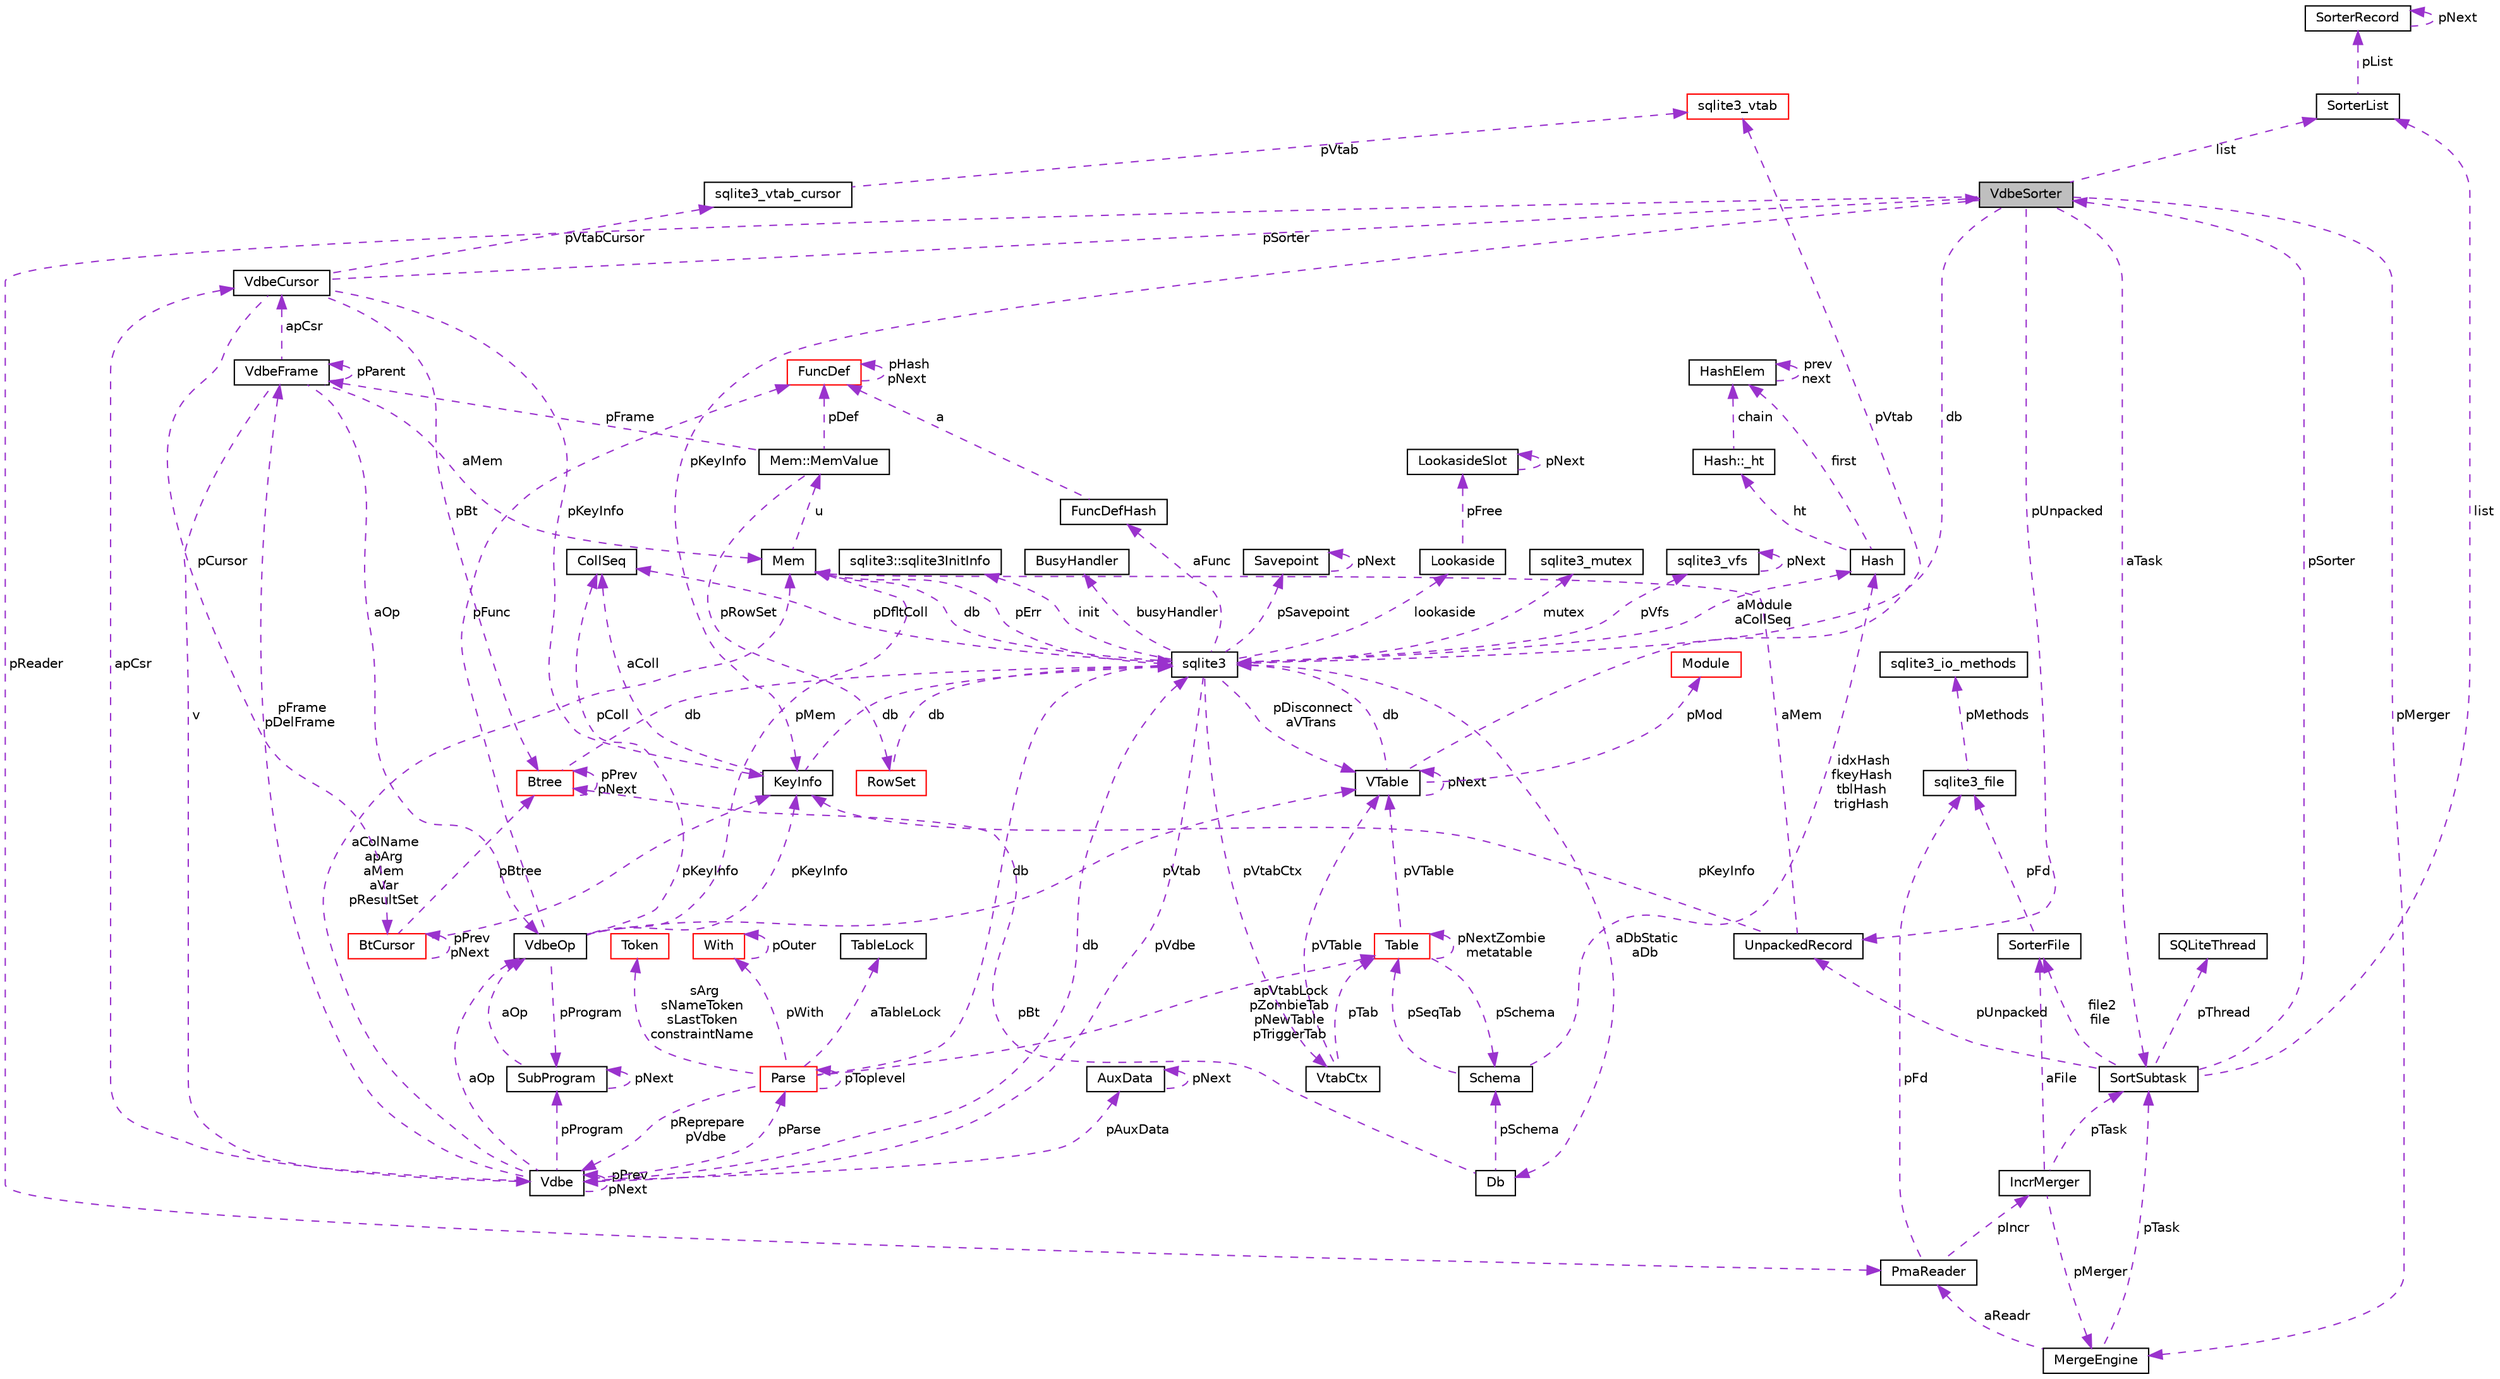 digraph "VdbeSorter"
{
  edge [fontname="Helvetica",fontsize="10",labelfontname="Helvetica",labelfontsize="10"];
  node [fontname="Helvetica",fontsize="10",shape=record];
  Node1 [label="VdbeSorter",height=0.2,width=0.4,color="black", fillcolor="grey75", style="filled", fontcolor="black"];
  Node2 -> Node1 [dir="back",color="darkorchid3",fontsize="10",style="dashed",label=" list" ,fontname="Helvetica"];
  Node2 [label="SorterList",height=0.2,width=0.4,color="black", fillcolor="white", style="filled",URL="$struct_sorter_list.html"];
  Node3 -> Node2 [dir="back",color="darkorchid3",fontsize="10",style="dashed",label=" pList" ,fontname="Helvetica"];
  Node3 [label="SorterRecord",height=0.2,width=0.4,color="black", fillcolor="white", style="filled",URL="$struct_sorter_record.html"];
  Node3 -> Node3 [dir="back",color="darkorchid3",fontsize="10",style="dashed",label=" pNext" ,fontname="Helvetica"];
  Node4 -> Node1 [dir="back",color="darkorchid3",fontsize="10",style="dashed",label=" db" ,fontname="Helvetica"];
  Node4 [label="sqlite3",height=0.2,width=0.4,color="black", fillcolor="white", style="filled",URL="$structsqlite3.html"];
  Node5 -> Node4 [dir="back",color="darkorchid3",fontsize="10",style="dashed",label=" pErr" ,fontname="Helvetica"];
  Node5 [label="Mem",height=0.2,width=0.4,color="black", fillcolor="white", style="filled",URL="$struct_mem.html"];
  Node6 -> Node5 [dir="back",color="darkorchid3",fontsize="10",style="dashed",label=" u" ,fontname="Helvetica"];
  Node6 [label="Mem::MemValue",height=0.2,width=0.4,color="black", fillcolor="white", style="filled",URL="$union_mem_1_1_mem_value.html"];
  Node7 -> Node6 [dir="back",color="darkorchid3",fontsize="10",style="dashed",label=" pFrame" ,fontname="Helvetica"];
  Node7 [label="VdbeFrame",height=0.2,width=0.4,color="black", fillcolor="white", style="filled",URL="$struct_vdbe_frame.html"];
  Node5 -> Node7 [dir="back",color="darkorchid3",fontsize="10",style="dashed",label=" aMem" ,fontname="Helvetica"];
  Node8 -> Node7 [dir="back",color="darkorchid3",fontsize="10",style="dashed",label=" v" ,fontname="Helvetica"];
  Node8 [label="Vdbe",height=0.2,width=0.4,color="black", fillcolor="white", style="filled",URL="$struct_vdbe.html"];
  Node8 -> Node8 [dir="back",color="darkorchid3",fontsize="10",style="dashed",label=" pPrev\npNext" ,fontname="Helvetica"];
  Node5 -> Node8 [dir="back",color="darkorchid3",fontsize="10",style="dashed",label=" aColName\napArg\naMem\naVar\npResultSet" ,fontname="Helvetica"];
  Node4 -> Node8 [dir="back",color="darkorchid3",fontsize="10",style="dashed",label=" db" ,fontname="Helvetica"];
  Node7 -> Node8 [dir="back",color="darkorchid3",fontsize="10",style="dashed",label=" pFrame\npDelFrame" ,fontname="Helvetica"];
  Node9 -> Node8 [dir="back",color="darkorchid3",fontsize="10",style="dashed",label=" pAuxData" ,fontname="Helvetica"];
  Node9 [label="AuxData",height=0.2,width=0.4,color="black", fillcolor="white", style="filled",URL="$struct_aux_data.html"];
  Node9 -> Node9 [dir="back",color="darkorchid3",fontsize="10",style="dashed",label=" pNext" ,fontname="Helvetica"];
  Node10 -> Node8 [dir="back",color="darkorchid3",fontsize="10",style="dashed",label=" pProgram" ,fontname="Helvetica"];
  Node10 [label="SubProgram",height=0.2,width=0.4,color="black", fillcolor="white", style="filled",URL="$struct_sub_program.html"];
  Node10 -> Node10 [dir="back",color="darkorchid3",fontsize="10",style="dashed",label=" pNext" ,fontname="Helvetica"];
  Node11 -> Node10 [dir="back",color="darkorchid3",fontsize="10",style="dashed",label=" aOp" ,fontname="Helvetica"];
  Node11 [label="VdbeOp",height=0.2,width=0.4,color="black", fillcolor="white", style="filled",URL="$struct_vdbe_op.html"];
  Node5 -> Node11 [dir="back",color="darkorchid3",fontsize="10",style="dashed",label=" pMem" ,fontname="Helvetica"];
  Node12 -> Node11 [dir="back",color="darkorchid3",fontsize="10",style="dashed",label=" pColl" ,fontname="Helvetica"];
  Node12 [label="CollSeq",height=0.2,width=0.4,color="black", fillcolor="white", style="filled",URL="$struct_coll_seq.html"];
  Node13 -> Node11 [dir="back",color="darkorchid3",fontsize="10",style="dashed",label=" pVtab" ,fontname="Helvetica"];
  Node13 [label="VTable",height=0.2,width=0.4,color="black", fillcolor="white", style="filled",URL="$struct_v_table.html"];
  Node4 -> Node13 [dir="back",color="darkorchid3",fontsize="10",style="dashed",label=" db" ,fontname="Helvetica"];
  Node13 -> Node13 [dir="back",color="darkorchid3",fontsize="10",style="dashed",label=" pNext" ,fontname="Helvetica"];
  Node14 -> Node13 [dir="back",color="darkorchid3",fontsize="10",style="dashed",label=" pMod" ,fontname="Helvetica"];
  Node14 [label="Module",height=0.2,width=0.4,color="red", fillcolor="white", style="filled",URL="$struct_module.html"];
  Node15 -> Node13 [dir="back",color="darkorchid3",fontsize="10",style="dashed",label=" pVtab" ,fontname="Helvetica"];
  Node15 [label="sqlite3_vtab",height=0.2,width=0.4,color="red", fillcolor="white", style="filled",URL="$structsqlite3__vtab.html"];
  Node10 -> Node11 [dir="back",color="darkorchid3",fontsize="10",style="dashed",label=" pProgram" ,fontname="Helvetica"];
  Node16 -> Node11 [dir="back",color="darkorchid3",fontsize="10",style="dashed",label=" pKeyInfo" ,fontname="Helvetica"];
  Node16 [label="KeyInfo",height=0.2,width=0.4,color="black", fillcolor="white", style="filled",URL="$struct_key_info.html"];
  Node4 -> Node16 [dir="back",color="darkorchid3",fontsize="10",style="dashed",label=" db" ,fontname="Helvetica"];
  Node12 -> Node16 [dir="back",color="darkorchid3",fontsize="10",style="dashed",label=" aColl" ,fontname="Helvetica"];
  Node17 -> Node11 [dir="back",color="darkorchid3",fontsize="10",style="dashed",label=" pFunc" ,fontname="Helvetica"];
  Node17 [label="FuncDef",height=0.2,width=0.4,color="red", fillcolor="white", style="filled",URL="$struct_func_def.html"];
  Node17 -> Node17 [dir="back",color="darkorchid3",fontsize="10",style="dashed",label=" pHash\npNext" ,fontname="Helvetica"];
  Node18 -> Node8 [dir="back",color="darkorchid3",fontsize="10",style="dashed",label=" apCsr" ,fontname="Helvetica"];
  Node18 [label="VdbeCursor",height=0.2,width=0.4,color="black", fillcolor="white", style="filled",URL="$struct_vdbe_cursor.html"];
  Node19 -> Node18 [dir="back",color="darkorchid3",fontsize="10",style="dashed",label=" pCursor" ,fontname="Helvetica"];
  Node19 [label="BtCursor",height=0.2,width=0.4,color="red", fillcolor="white", style="filled",URL="$struct_bt_cursor.html"];
  Node19 -> Node19 [dir="back",color="darkorchid3",fontsize="10",style="dashed",label=" pPrev\npNext" ,fontname="Helvetica"];
  Node16 -> Node19 [dir="back",color="darkorchid3",fontsize="10",style="dashed",label=" pKeyInfo" ,fontname="Helvetica"];
  Node20 -> Node19 [dir="back",color="darkorchid3",fontsize="10",style="dashed",label=" pBtree" ,fontname="Helvetica"];
  Node20 [label="Btree",height=0.2,width=0.4,color="red", fillcolor="white", style="filled",URL="$struct_btree.html"];
  Node4 -> Node20 [dir="back",color="darkorchid3",fontsize="10",style="dashed",label=" db" ,fontname="Helvetica"];
  Node20 -> Node20 [dir="back",color="darkorchid3",fontsize="10",style="dashed",label=" pPrev\npNext" ,fontname="Helvetica"];
  Node21 -> Node18 [dir="back",color="darkorchid3",fontsize="10",style="dashed",label=" pVtabCursor" ,fontname="Helvetica"];
  Node21 [label="sqlite3_vtab_cursor",height=0.2,width=0.4,color="black", fillcolor="white", style="filled",URL="$structsqlite3__vtab__cursor.html"];
  Node15 -> Node21 [dir="back",color="darkorchid3",fontsize="10",style="dashed",label=" pVtab" ,fontname="Helvetica"];
  Node1 -> Node18 [dir="back",color="darkorchid3",fontsize="10",style="dashed",label=" pSorter" ,fontname="Helvetica"];
  Node16 -> Node18 [dir="back",color="darkorchid3",fontsize="10",style="dashed",label=" pKeyInfo" ,fontname="Helvetica"];
  Node20 -> Node18 [dir="back",color="darkorchid3",fontsize="10",style="dashed",label=" pBt" ,fontname="Helvetica"];
  Node22 -> Node8 [dir="back",color="darkorchid3",fontsize="10",style="dashed",label=" pParse" ,fontname="Helvetica"];
  Node22 [label="Parse",height=0.2,width=0.4,color="red", fillcolor="white", style="filled",URL="$struct_parse.html"];
  Node8 -> Node22 [dir="back",color="darkorchid3",fontsize="10",style="dashed",label=" pReprepare\npVdbe" ,fontname="Helvetica"];
  Node4 -> Node22 [dir="back",color="darkorchid3",fontsize="10",style="dashed",label=" db" ,fontname="Helvetica"];
  Node23 -> Node22 [dir="back",color="darkorchid3",fontsize="10",style="dashed",label=" aTableLock" ,fontname="Helvetica"];
  Node23 [label="TableLock",height=0.2,width=0.4,color="black", fillcolor="white", style="filled",URL="$struct_table_lock.html"];
  Node24 -> Node22 [dir="back",color="darkorchid3",fontsize="10",style="dashed",label=" sArg\nsNameToken\nsLastToken\nconstraintName" ,fontname="Helvetica"];
  Node24 [label="Token",height=0.2,width=0.4,color="red", fillcolor="white", style="filled",URL="$struct_token.html"];
  Node25 -> Node22 [dir="back",color="darkorchid3",fontsize="10",style="dashed",label=" pWith" ,fontname="Helvetica"];
  Node25 [label="With",height=0.2,width=0.4,color="red", fillcolor="white", style="filled",URL="$struct_with.html"];
  Node25 -> Node25 [dir="back",color="darkorchid3",fontsize="10",style="dashed",label=" pOuter" ,fontname="Helvetica"];
  Node26 -> Node22 [dir="back",color="darkorchid3",fontsize="10",style="dashed",label=" apVtabLock\npZombieTab\npNewTable\npTriggerTab" ,fontname="Helvetica"];
  Node26 [label="Table",height=0.2,width=0.4,color="red", fillcolor="white", style="filled",URL="$struct_table.html"];
  Node27 -> Node26 [dir="back",color="darkorchid3",fontsize="10",style="dashed",label=" pSchema" ,fontname="Helvetica"];
  Node27 [label="Schema",height=0.2,width=0.4,color="black", fillcolor="white", style="filled",URL="$struct_schema.html"];
  Node26 -> Node27 [dir="back",color="darkorchid3",fontsize="10",style="dashed",label=" pSeqTab" ,fontname="Helvetica"];
  Node28 -> Node27 [dir="back",color="darkorchid3",fontsize="10",style="dashed",label=" idxHash\nfkeyHash\ntblHash\ntrigHash" ,fontname="Helvetica"];
  Node28 [label="Hash",height=0.2,width=0.4,color="black", fillcolor="white", style="filled",URL="$struct_hash.html"];
  Node29 -> Node28 [dir="back",color="darkorchid3",fontsize="10",style="dashed",label=" ht" ,fontname="Helvetica"];
  Node29 [label="Hash::_ht",height=0.2,width=0.4,color="black", fillcolor="white", style="filled",URL="$struct_hash_1_1__ht.html"];
  Node30 -> Node29 [dir="back",color="darkorchid3",fontsize="10",style="dashed",label=" chain" ,fontname="Helvetica"];
  Node30 [label="HashElem",height=0.2,width=0.4,color="black", fillcolor="white", style="filled",URL="$struct_hash_elem.html"];
  Node30 -> Node30 [dir="back",color="darkorchid3",fontsize="10",style="dashed",label=" prev\nnext" ,fontname="Helvetica"];
  Node30 -> Node28 [dir="back",color="darkorchid3",fontsize="10",style="dashed",label=" first" ,fontname="Helvetica"];
  Node13 -> Node26 [dir="back",color="darkorchid3",fontsize="10",style="dashed",label=" pVTable" ,fontname="Helvetica"];
  Node26 -> Node26 [dir="back",color="darkorchid3",fontsize="10",style="dashed",label=" pNextZombie\nmetatable" ,fontname="Helvetica"];
  Node22 -> Node22 [dir="back",color="darkorchid3",fontsize="10",style="dashed",label=" pToplevel" ,fontname="Helvetica"];
  Node11 -> Node8 [dir="back",color="darkorchid3",fontsize="10",style="dashed",label=" aOp" ,fontname="Helvetica"];
  Node7 -> Node7 [dir="back",color="darkorchid3",fontsize="10",style="dashed",label=" pParent" ,fontname="Helvetica"];
  Node18 -> Node7 [dir="back",color="darkorchid3",fontsize="10",style="dashed",label=" apCsr" ,fontname="Helvetica"];
  Node11 -> Node7 [dir="back",color="darkorchid3",fontsize="10",style="dashed",label=" aOp" ,fontname="Helvetica"];
  Node31 -> Node6 [dir="back",color="darkorchid3",fontsize="10",style="dashed",label=" pRowSet" ,fontname="Helvetica"];
  Node31 [label="RowSet",height=0.2,width=0.4,color="red", fillcolor="white", style="filled",URL="$struct_row_set.html"];
  Node4 -> Node31 [dir="back",color="darkorchid3",fontsize="10",style="dashed",label=" db" ,fontname="Helvetica"];
  Node17 -> Node6 [dir="back",color="darkorchid3",fontsize="10",style="dashed",label=" pDef" ,fontname="Helvetica"];
  Node4 -> Node5 [dir="back",color="darkorchid3",fontsize="10",style="dashed",label=" db" ,fontname="Helvetica"];
  Node8 -> Node4 [dir="back",color="darkorchid3",fontsize="10",style="dashed",label=" pVdbe" ,fontname="Helvetica"];
  Node32 -> Node4 [dir="back",color="darkorchid3",fontsize="10",style="dashed",label=" pSavepoint" ,fontname="Helvetica"];
  Node32 [label="Savepoint",height=0.2,width=0.4,color="black", fillcolor="white", style="filled",URL="$struct_savepoint.html"];
  Node32 -> Node32 [dir="back",color="darkorchid3",fontsize="10",style="dashed",label=" pNext" ,fontname="Helvetica"];
  Node33 -> Node4 [dir="back",color="darkorchid3",fontsize="10",style="dashed",label=" aFunc" ,fontname="Helvetica"];
  Node33 [label="FuncDefHash",height=0.2,width=0.4,color="black", fillcolor="white", style="filled",URL="$struct_func_def_hash.html"];
  Node17 -> Node33 [dir="back",color="darkorchid3",fontsize="10",style="dashed",label=" a" ,fontname="Helvetica"];
  Node34 -> Node4 [dir="back",color="darkorchid3",fontsize="10",style="dashed",label=" lookaside" ,fontname="Helvetica"];
  Node34 [label="Lookaside",height=0.2,width=0.4,color="black", fillcolor="white", style="filled",URL="$struct_lookaside.html"];
  Node35 -> Node34 [dir="back",color="darkorchid3",fontsize="10",style="dashed",label=" pFree" ,fontname="Helvetica"];
  Node35 [label="LookasideSlot",height=0.2,width=0.4,color="black", fillcolor="white", style="filled",URL="$struct_lookaside_slot.html"];
  Node35 -> Node35 [dir="back",color="darkorchid3",fontsize="10",style="dashed",label=" pNext" ,fontname="Helvetica"];
  Node36 -> Node4 [dir="back",color="darkorchid3",fontsize="10",style="dashed",label=" mutex" ,fontname="Helvetica"];
  Node36 [label="sqlite3_mutex",height=0.2,width=0.4,color="black", fillcolor="white", style="filled",URL="$structsqlite3__mutex.html"];
  Node37 -> Node4 [dir="back",color="darkorchid3",fontsize="10",style="dashed",label=" pVfs" ,fontname="Helvetica"];
  Node37 [label="sqlite3_vfs",height=0.2,width=0.4,color="black", fillcolor="white", style="filled",URL="$structsqlite3__vfs.html"];
  Node37 -> Node37 [dir="back",color="darkorchid3",fontsize="10",style="dashed",label=" pNext" ,fontname="Helvetica"];
  Node38 -> Node4 [dir="back",color="darkorchid3",fontsize="10",style="dashed",label=" init" ,fontname="Helvetica"];
  Node38 [label="sqlite3::sqlite3InitInfo",height=0.2,width=0.4,color="black", fillcolor="white", style="filled",URL="$structsqlite3_1_1sqlite3_init_info.html"];
  Node39 -> Node4 [dir="back",color="darkorchid3",fontsize="10",style="dashed",label=" busyHandler" ,fontname="Helvetica"];
  Node39 [label="BusyHandler",height=0.2,width=0.4,color="black", fillcolor="white", style="filled",URL="$struct_busy_handler.html"];
  Node40 -> Node4 [dir="back",color="darkorchid3",fontsize="10",style="dashed",label=" pVtabCtx" ,fontname="Helvetica"];
  Node40 [label="VtabCtx",height=0.2,width=0.4,color="black", fillcolor="white", style="filled",URL="$struct_vtab_ctx.html"];
  Node13 -> Node40 [dir="back",color="darkorchid3",fontsize="10",style="dashed",label=" pVTable" ,fontname="Helvetica"];
  Node26 -> Node40 [dir="back",color="darkorchid3",fontsize="10",style="dashed",label=" pTab" ,fontname="Helvetica"];
  Node12 -> Node4 [dir="back",color="darkorchid3",fontsize="10",style="dashed",label=" pDfltColl" ,fontname="Helvetica"];
  Node13 -> Node4 [dir="back",color="darkorchid3",fontsize="10",style="dashed",label=" pDisconnect\naVTrans" ,fontname="Helvetica"];
  Node41 -> Node4 [dir="back",color="darkorchid3",fontsize="10",style="dashed",label=" aDbStatic\naDb" ,fontname="Helvetica"];
  Node41 [label="Db",height=0.2,width=0.4,color="black", fillcolor="white", style="filled",URL="$struct_db.html"];
  Node27 -> Node41 [dir="back",color="darkorchid3",fontsize="10",style="dashed",label=" pSchema" ,fontname="Helvetica"];
  Node20 -> Node41 [dir="back",color="darkorchid3",fontsize="10",style="dashed",label=" pBt" ,fontname="Helvetica"];
  Node28 -> Node4 [dir="back",color="darkorchid3",fontsize="10",style="dashed",label=" aModule\naCollSeq" ,fontname="Helvetica"];
  Node42 -> Node1 [dir="back",color="darkorchid3",fontsize="10",style="dashed",label=" pMerger" ,fontname="Helvetica"];
  Node42 [label="MergeEngine",height=0.2,width=0.4,color="black", fillcolor="white", style="filled",URL="$struct_merge_engine.html"];
  Node43 -> Node42 [dir="back",color="darkorchid3",fontsize="10",style="dashed",label=" aReadr" ,fontname="Helvetica"];
  Node43 [label="PmaReader",height=0.2,width=0.4,color="black", fillcolor="white", style="filled",URL="$struct_pma_reader.html"];
  Node44 -> Node43 [dir="back",color="darkorchid3",fontsize="10",style="dashed",label=" pFd" ,fontname="Helvetica"];
  Node44 [label="sqlite3_file",height=0.2,width=0.4,color="black", fillcolor="white", style="filled",URL="$structsqlite3__file.html"];
  Node45 -> Node44 [dir="back",color="darkorchid3",fontsize="10",style="dashed",label=" pMethods" ,fontname="Helvetica"];
  Node45 [label="sqlite3_io_methods",height=0.2,width=0.4,color="black", fillcolor="white", style="filled",URL="$structsqlite3__io__methods.html"];
  Node46 -> Node43 [dir="back",color="darkorchid3",fontsize="10",style="dashed",label=" pIncr" ,fontname="Helvetica"];
  Node46 [label="IncrMerger",height=0.2,width=0.4,color="black", fillcolor="white", style="filled",URL="$struct_incr_merger.html"];
  Node42 -> Node46 [dir="back",color="darkorchid3",fontsize="10",style="dashed",label=" pMerger" ,fontname="Helvetica"];
  Node47 -> Node46 [dir="back",color="darkorchid3",fontsize="10",style="dashed",label=" aFile" ,fontname="Helvetica"];
  Node47 [label="SorterFile",height=0.2,width=0.4,color="black", fillcolor="white", style="filled",URL="$struct_sorter_file.html"];
  Node44 -> Node47 [dir="back",color="darkorchid3",fontsize="10",style="dashed",label=" pFd" ,fontname="Helvetica"];
  Node48 -> Node46 [dir="back",color="darkorchid3",fontsize="10",style="dashed",label=" pTask" ,fontname="Helvetica"];
  Node48 [label="SortSubtask",height=0.2,width=0.4,color="black", fillcolor="white", style="filled",URL="$struct_sort_subtask.html"];
  Node2 -> Node48 [dir="back",color="darkorchid3",fontsize="10",style="dashed",label=" list" ,fontname="Helvetica"];
  Node1 -> Node48 [dir="back",color="darkorchid3",fontsize="10",style="dashed",label=" pSorter" ,fontname="Helvetica"];
  Node49 -> Node48 [dir="back",color="darkorchid3",fontsize="10",style="dashed",label=" pThread" ,fontname="Helvetica"];
  Node49 [label="SQLiteThread",height=0.2,width=0.4,color="black", fillcolor="white", style="filled",URL="$struct_s_q_lite_thread.html"];
  Node50 -> Node48 [dir="back",color="darkorchid3",fontsize="10",style="dashed",label=" pUnpacked" ,fontname="Helvetica"];
  Node50 [label="UnpackedRecord",height=0.2,width=0.4,color="black", fillcolor="white", style="filled",URL="$struct_unpacked_record.html"];
  Node5 -> Node50 [dir="back",color="darkorchid3",fontsize="10",style="dashed",label=" aMem" ,fontname="Helvetica"];
  Node16 -> Node50 [dir="back",color="darkorchid3",fontsize="10",style="dashed",label=" pKeyInfo" ,fontname="Helvetica"];
  Node47 -> Node48 [dir="back",color="darkorchid3",fontsize="10",style="dashed",label=" file2\nfile" ,fontname="Helvetica"];
  Node48 -> Node42 [dir="back",color="darkorchid3",fontsize="10",style="dashed",label=" pTask" ,fontname="Helvetica"];
  Node43 -> Node1 [dir="back",color="darkorchid3",fontsize="10",style="dashed",label=" pReader" ,fontname="Helvetica"];
  Node16 -> Node1 [dir="back",color="darkorchid3",fontsize="10",style="dashed",label=" pKeyInfo" ,fontname="Helvetica"];
  Node50 -> Node1 [dir="back",color="darkorchid3",fontsize="10",style="dashed",label=" pUnpacked" ,fontname="Helvetica"];
  Node48 -> Node1 [dir="back",color="darkorchid3",fontsize="10",style="dashed",label=" aTask" ,fontname="Helvetica"];
}

